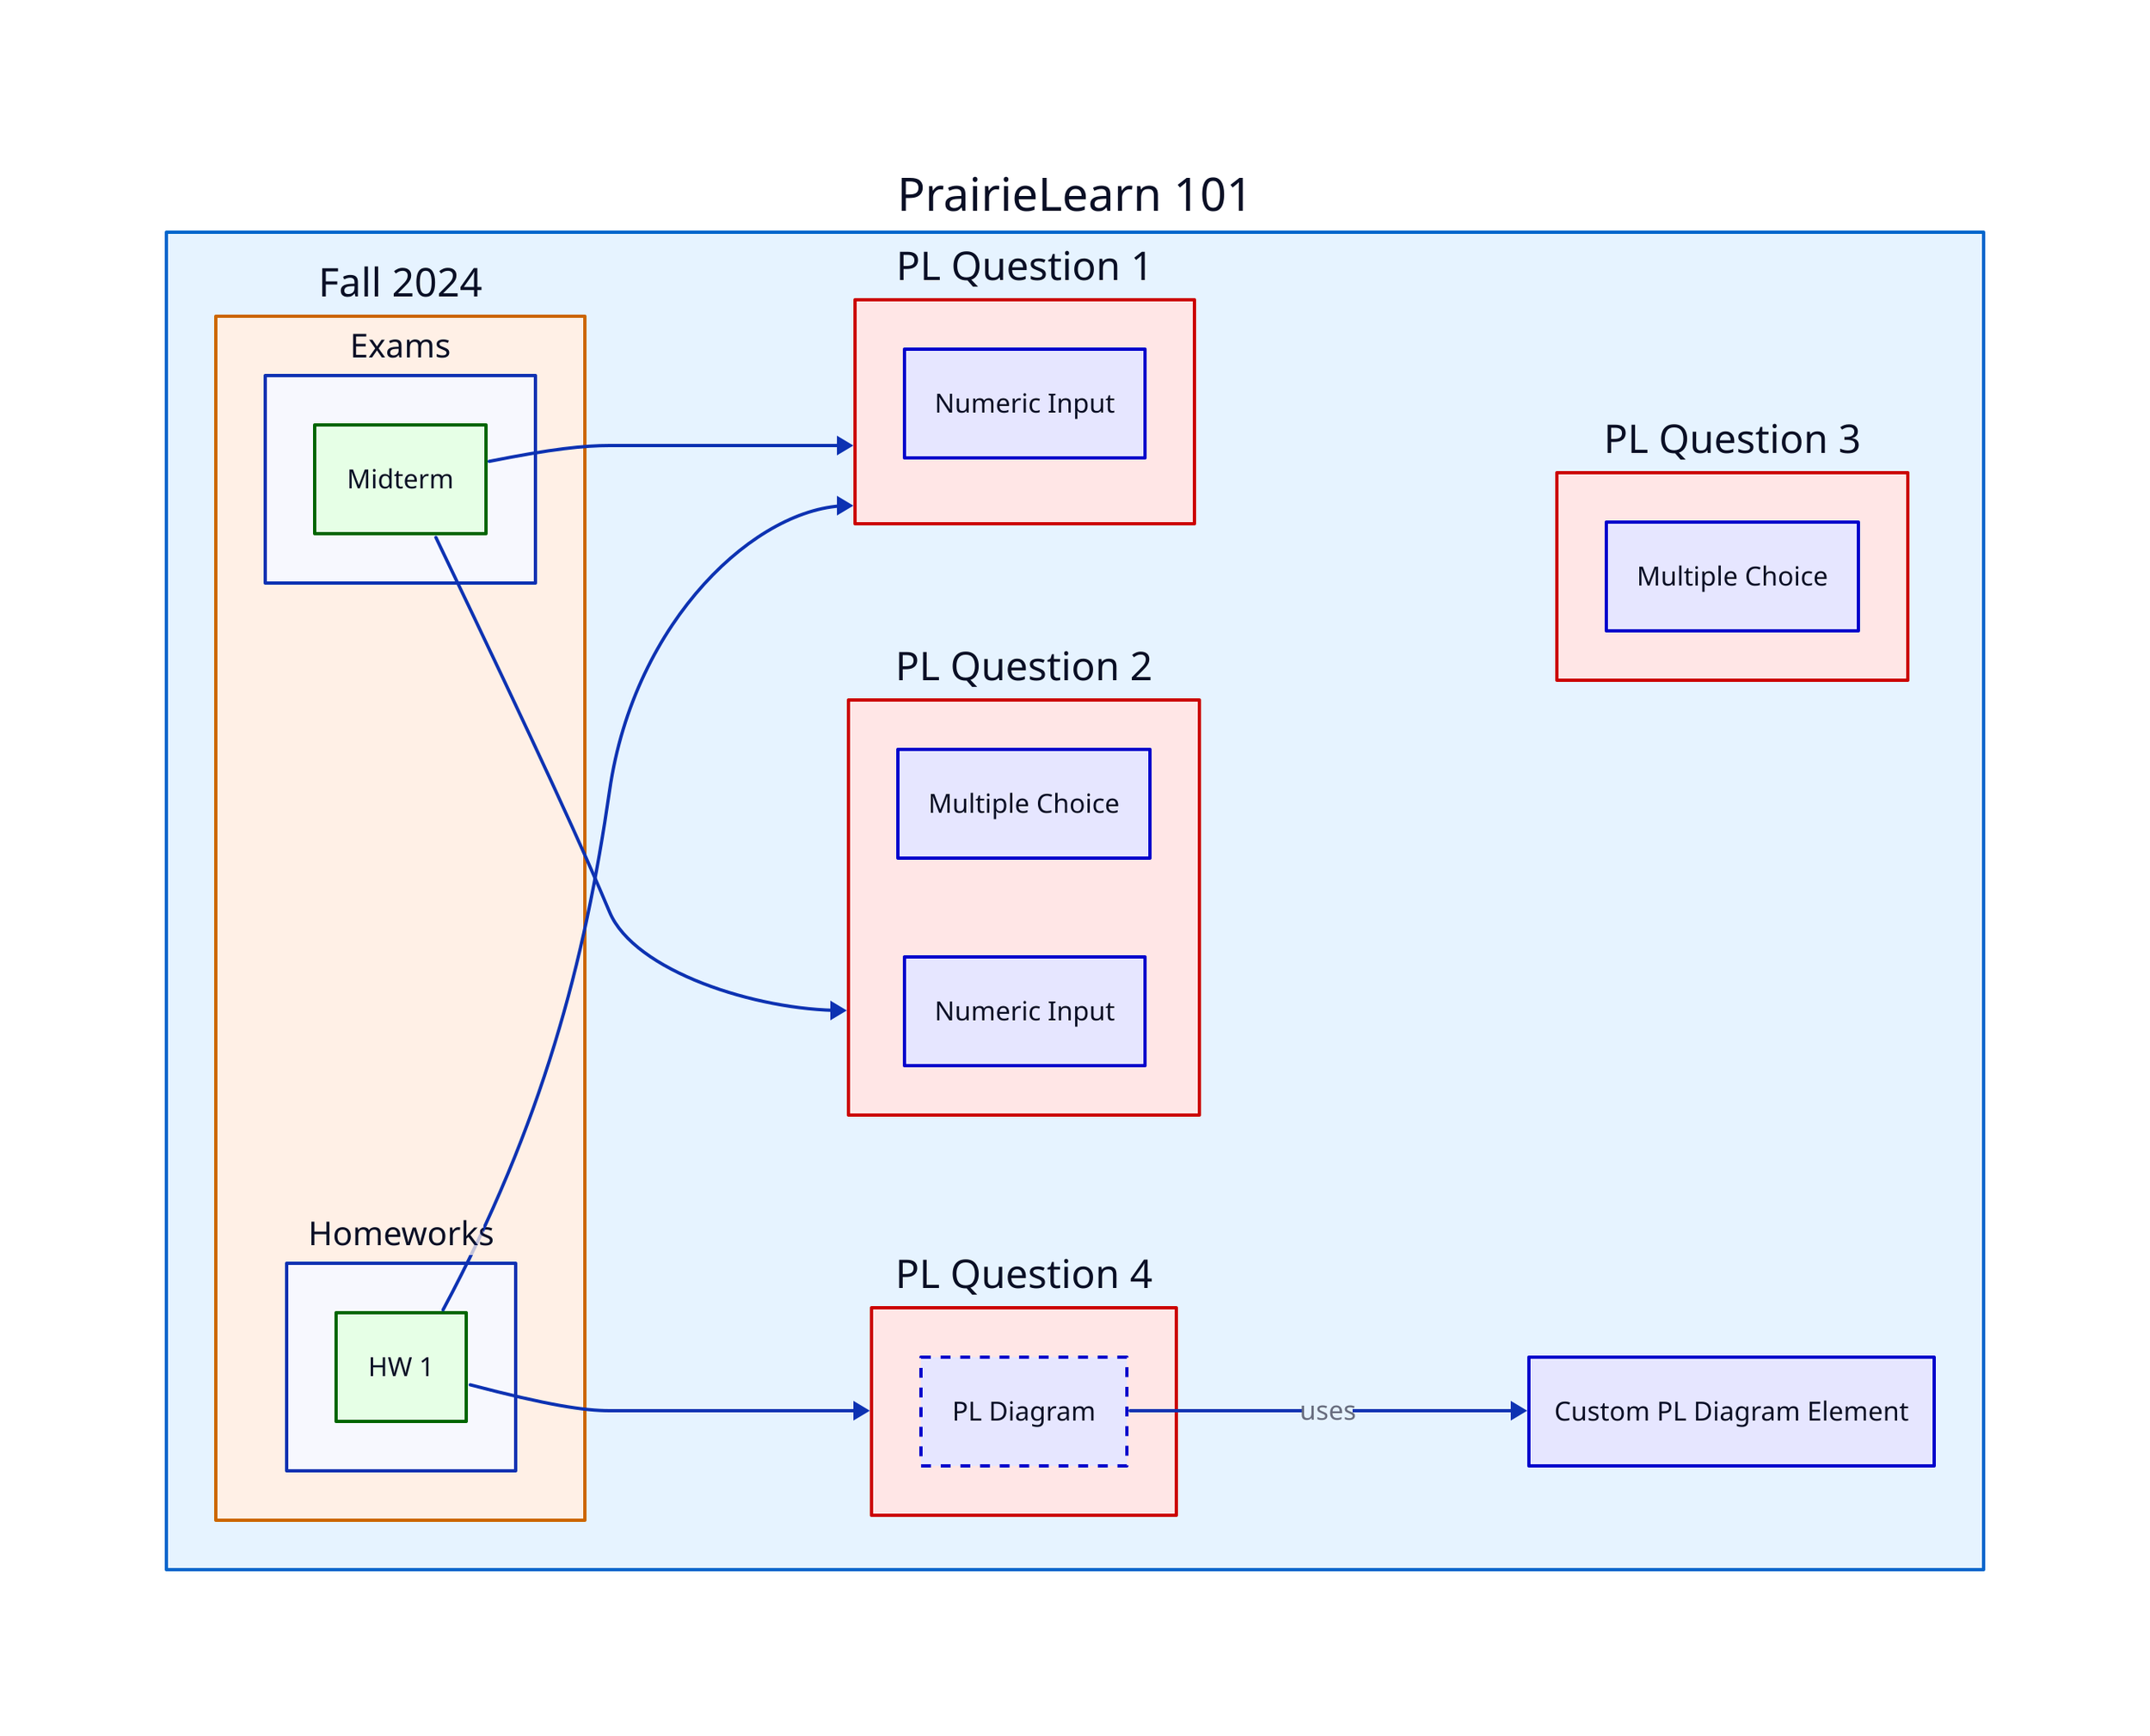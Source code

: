 direction: right

course: PrairieLearn 101 {
    shape: rectangle
    style: {
        fill: "#e6f3ff"
        stroke: "#0066cc"
    }

    instance: Fall 2024 {
        shape: rectangle
        style: {
            fill: "#fff0e6"
            stroke: "#cc6600"
        }


        exam: Exams {
            shape: rectangle
            assessment: Midterm {
                shape: rectangle
                style: {
                    fill: "#e6ffe6"
                    stroke: "#006600"
                }
            }
        }
        hw: Homeworks {
            shape: rectangle
            assessment: HW 1 {
                shape: rectangle
                style: {
                    fill: "#e6ffe6"
                    stroke: "#006600"
                }
            }
        }
    }

    question1: PL Question 1 {
        shape: rectangle
        style: {
            fill: "#ffe6e6"
            stroke: "#cc0000"
        }
        element: Numeric Input {
            shape: rectangle
            style: {
                fill: "#e6e6ff"
                stroke: "#0000cc"
            }
        }
    }

    question2: PL Question 2 {
        shape: rectangle
        style: {
            fill: "#ffe6e6"
            stroke: "#cc0000"
        }
        element: Multiple Choice {
            shape: rectangle
            style: {
                fill: "#e6e6ff"
                stroke: "#0000cc"
            }
        }
        element2: Numeric Input {
            shape: rectangle
            style: {
                fill: "#e6e6ff"
                stroke: "#0000cc"
            }
        }
    }

    question3: PL Question 3 {
        shape: rectangle
        style: {
            fill: "#ffe6e6"
            stroke: "#cc0000"
        }
        element: Multiple Choice {
            shape: rectangle
            style: {
                fill: "#e6e6ff"
                stroke: "#0000cc"
            }
        }
    }

    question4: PL Question 4 {
        shape: rectangle
        style: {
            fill: "#ffe6e6"
            stroke: "#cc0000"
        }
        element: PL Diagram {
            shape: rectangle
            style: {
                fill: "#e6e6ff"
                stroke: "#0000cc"
                stroke-dash: 3
            }
        }
    }

    custom: Custom PL Diagram Element {
        shape: rectangle
        style: {
            fill: "#e6e6ff"
            stroke: "#0000cc"
        }
    }

    instance.exam.assessment -> question1
    instance.exam.assessment -> question2
    instance.hw.assessment -> question1
    instance.hw.assessment -> question4
    question4.element -> custom: "uses"
}
